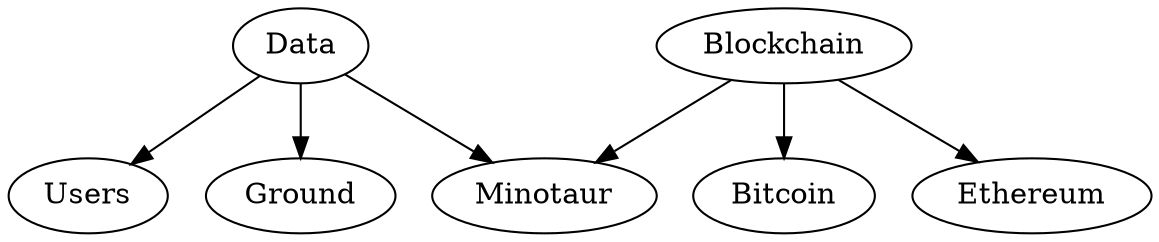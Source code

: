 digraph G {

    Data -> {
        Minotaur
        Users
        Ground
    }

    Blockchain -> {
        Bitcoin
        Ethereum
        Minotaur
    }

}